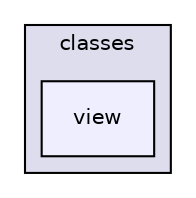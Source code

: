 digraph "B:/p2/redaxo/include/addons/square_shop/classes/view" {
  compound=true
  node [ fontsize="10", fontname="Helvetica"];
  edge [ labelfontsize="10", labelfontname="Helvetica"];
  subgraph clusterdir_b02e4219757ae4e3a0f1714873865bbf {
    graph [ bgcolor="#ddddee", pencolor="black", label="classes" fontname="Helvetica", fontsize="10", URL="dir_b02e4219757ae4e3a0f1714873865bbf.html"]
  dir_c450460c89c2402207053fe31bcb53cb [shape=box, label="view", style="filled", fillcolor="#eeeeff", pencolor="black", URL="dir_c450460c89c2402207053fe31bcb53cb.html"];
  }
}
